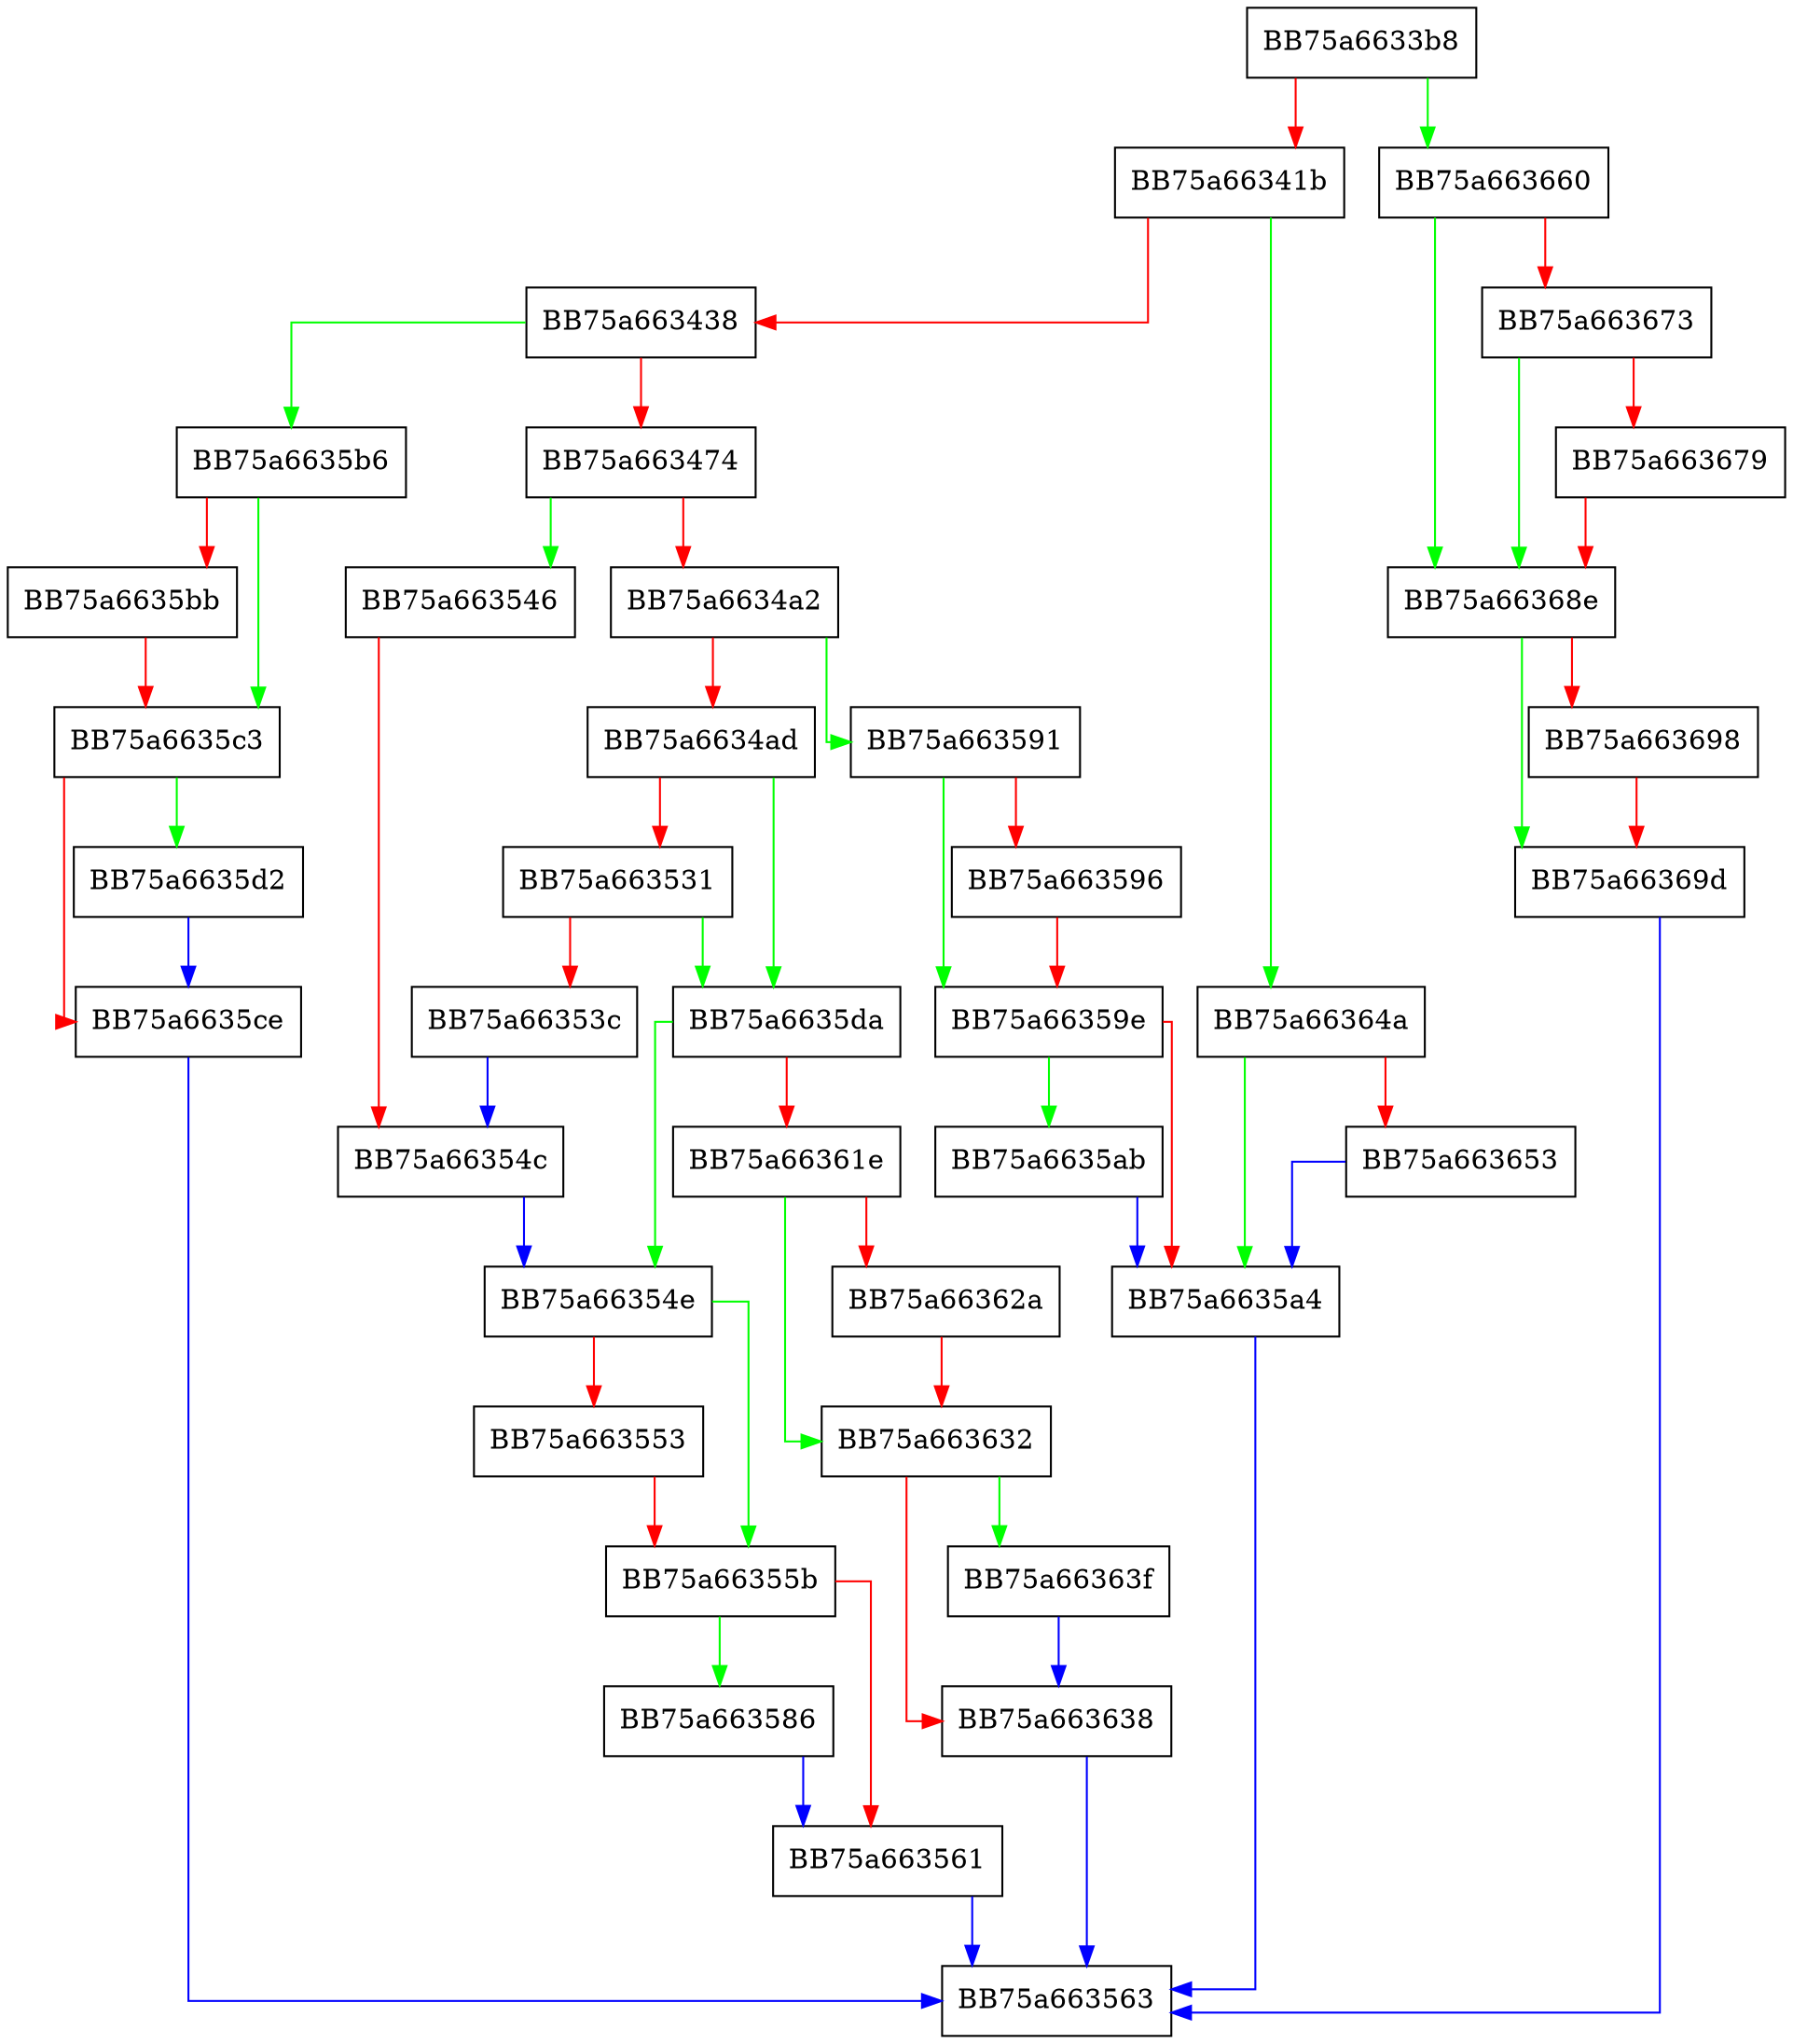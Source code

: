 digraph OpenFileById {
  node [shape="box"];
  graph [splines=ortho];
  BB75a6633b8 -> BB75a663660 [color="green"];
  BB75a6633b8 -> BB75a66341b [color="red"];
  BB75a66341b -> BB75a66364a [color="green"];
  BB75a66341b -> BB75a663438 [color="red"];
  BB75a663438 -> BB75a6635b6 [color="green"];
  BB75a663438 -> BB75a663474 [color="red"];
  BB75a663474 -> BB75a663546 [color="green"];
  BB75a663474 -> BB75a6634a2 [color="red"];
  BB75a6634a2 -> BB75a663591 [color="green"];
  BB75a6634a2 -> BB75a6634ad [color="red"];
  BB75a6634ad -> BB75a6635da [color="green"];
  BB75a6634ad -> BB75a663531 [color="red"];
  BB75a663531 -> BB75a6635da [color="green"];
  BB75a663531 -> BB75a66353c [color="red"];
  BB75a66353c -> BB75a66354c [color="blue"];
  BB75a663546 -> BB75a66354c [color="red"];
  BB75a66354c -> BB75a66354e [color="blue"];
  BB75a66354e -> BB75a66355b [color="green"];
  BB75a66354e -> BB75a663553 [color="red"];
  BB75a663553 -> BB75a66355b [color="red"];
  BB75a66355b -> BB75a663586 [color="green"];
  BB75a66355b -> BB75a663561 [color="red"];
  BB75a663561 -> BB75a663563 [color="blue"];
  BB75a663586 -> BB75a663561 [color="blue"];
  BB75a663591 -> BB75a66359e [color="green"];
  BB75a663591 -> BB75a663596 [color="red"];
  BB75a663596 -> BB75a66359e [color="red"];
  BB75a66359e -> BB75a6635ab [color="green"];
  BB75a66359e -> BB75a6635a4 [color="red"];
  BB75a6635a4 -> BB75a663563 [color="blue"];
  BB75a6635ab -> BB75a6635a4 [color="blue"];
  BB75a6635b6 -> BB75a6635c3 [color="green"];
  BB75a6635b6 -> BB75a6635bb [color="red"];
  BB75a6635bb -> BB75a6635c3 [color="red"];
  BB75a6635c3 -> BB75a6635d2 [color="green"];
  BB75a6635c3 -> BB75a6635ce [color="red"];
  BB75a6635ce -> BB75a663563 [color="blue"];
  BB75a6635d2 -> BB75a6635ce [color="blue"];
  BB75a6635da -> BB75a66354e [color="green"];
  BB75a6635da -> BB75a66361e [color="red"];
  BB75a66361e -> BB75a663632 [color="green"];
  BB75a66361e -> BB75a66362a [color="red"];
  BB75a66362a -> BB75a663632 [color="red"];
  BB75a663632 -> BB75a66363f [color="green"];
  BB75a663632 -> BB75a663638 [color="red"];
  BB75a663638 -> BB75a663563 [color="blue"];
  BB75a66363f -> BB75a663638 [color="blue"];
  BB75a66364a -> BB75a6635a4 [color="green"];
  BB75a66364a -> BB75a663653 [color="red"];
  BB75a663653 -> BB75a6635a4 [color="blue"];
  BB75a663660 -> BB75a66368e [color="green"];
  BB75a663660 -> BB75a663673 [color="red"];
  BB75a663673 -> BB75a66368e [color="green"];
  BB75a663673 -> BB75a663679 [color="red"];
  BB75a663679 -> BB75a66368e [color="red"];
  BB75a66368e -> BB75a66369d [color="green"];
  BB75a66368e -> BB75a663698 [color="red"];
  BB75a663698 -> BB75a66369d [color="red"];
  BB75a66369d -> BB75a663563 [color="blue"];
}